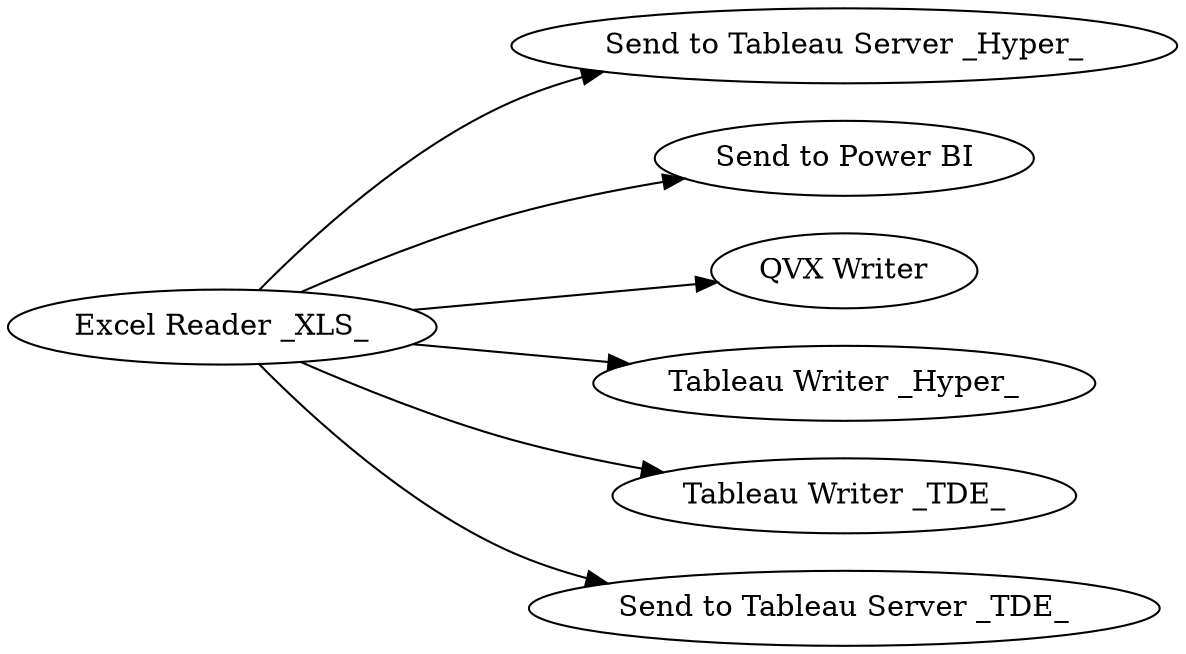 digraph {
	8 -> 6
	8 -> 9
	8 -> 3
	8 -> 7
	8 -> 4
	8 -> 5
	5 [label="Send to Tableau Server _TDE_"]
	7 [label="Tableau Writer _Hyper_"]
	9 [label="Send to Power BI"]
	4 [label="Tableau Writer _TDE_"]
	6 [label="Send to Tableau Server _Hyper_"]
	8 [label="Excel Reader _XLS_"]
	3 [label="QVX Writer"]
	rankdir=LR
}
